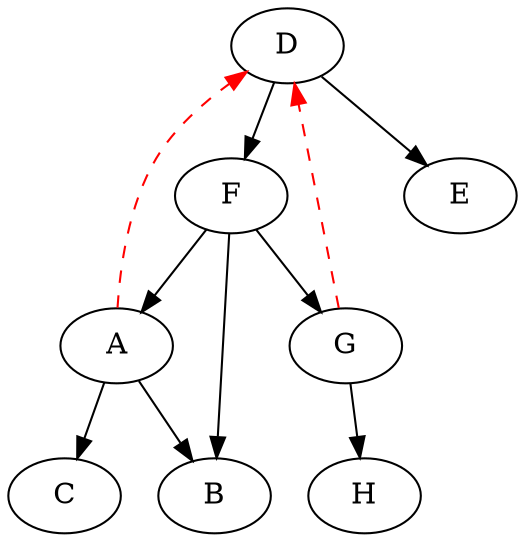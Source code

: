 digraph {
	D [label="D"];
	F [label="F"];
	H [label="H"];
	A [label="A"];
	E [label="E"];
	G [label="G"];
	C [label="C"];
	B [label="B"];
	
	A -> C;
	A -> B;
	D -> E;
	D -> F;
	F -> A;
	F -> G;
	F -> B;
	A -> D [style="dashed", color="red"];
	G -> H;
	G -> D [style="dashed", color="red"];
}